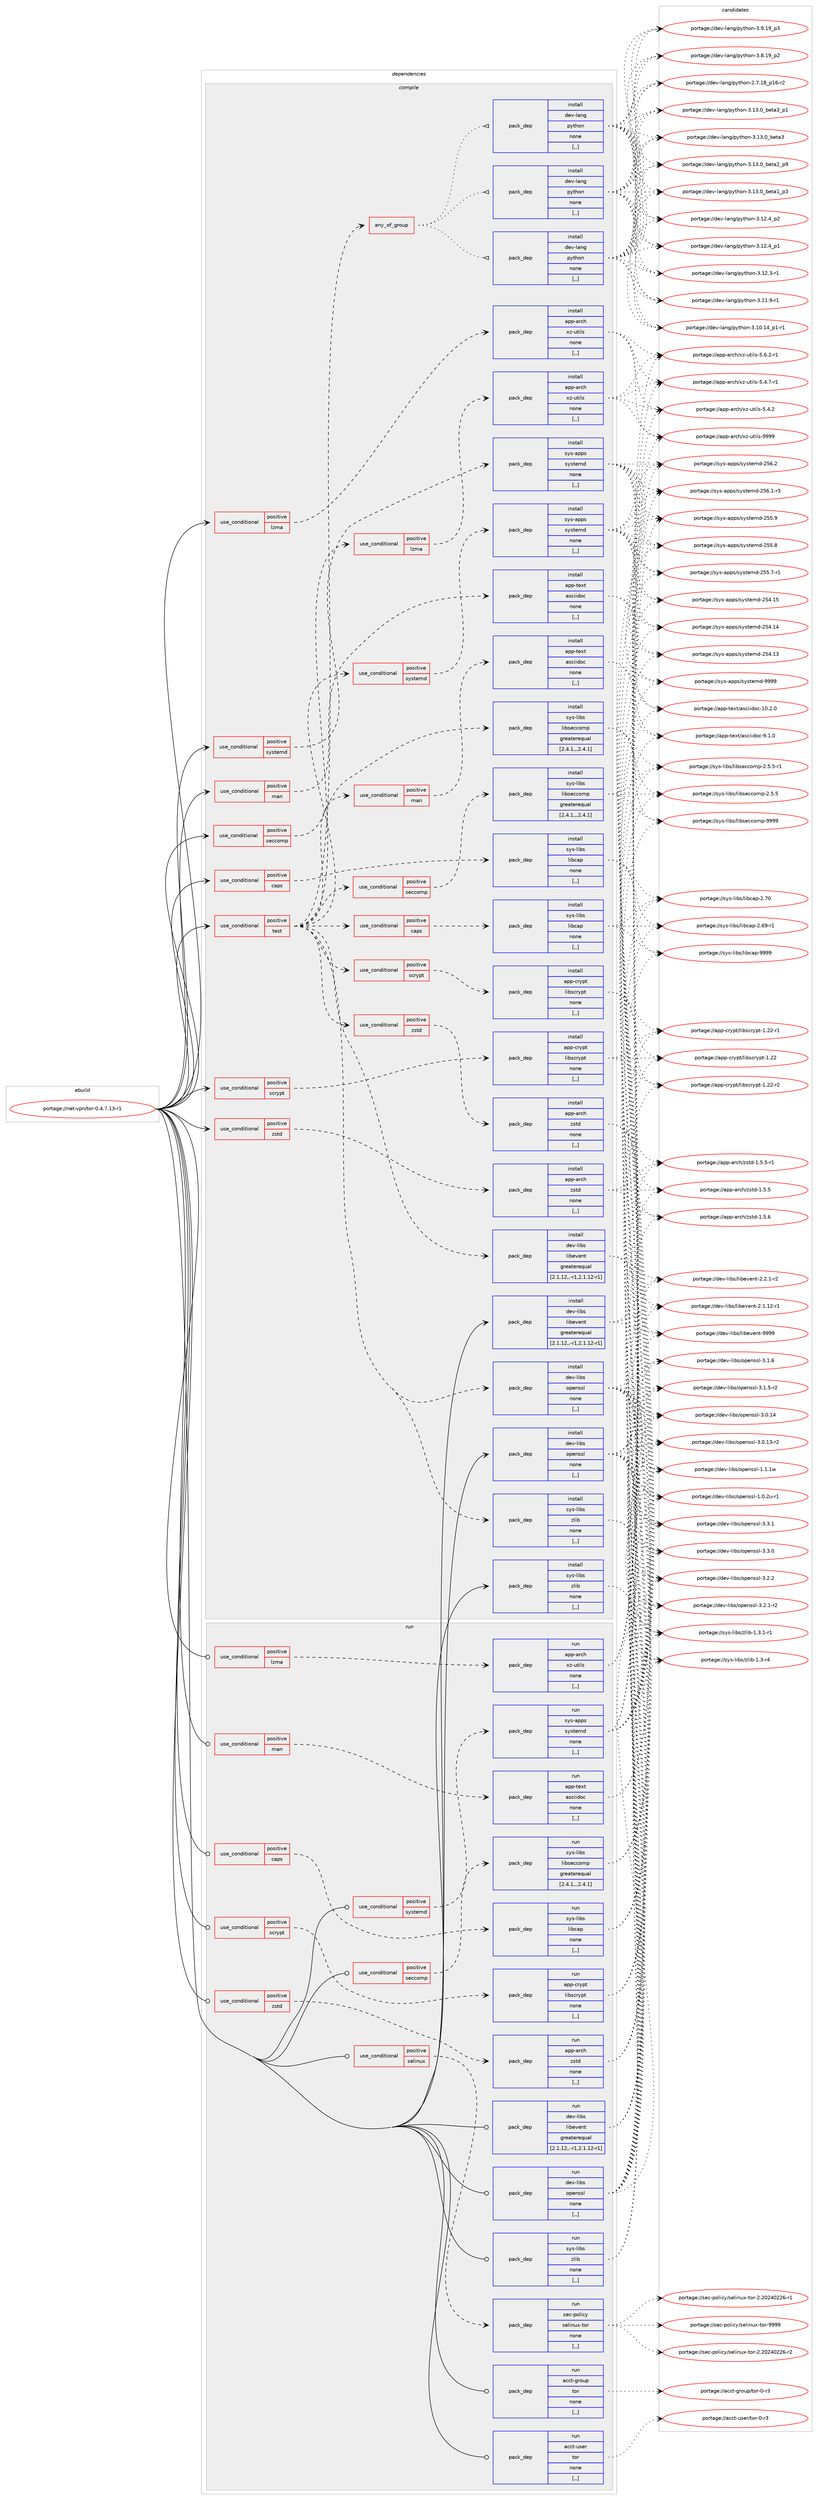 digraph prolog {

# *************
# Graph options
# *************

newrank=true;
concentrate=true;
compound=true;
graph [rankdir=LR,fontname=Helvetica,fontsize=10,ranksep=1.5];#, ranksep=2.5, nodesep=0.2];
edge  [arrowhead=vee];
node  [fontname=Helvetica,fontsize=10];

# **********
# The ebuild
# **********

subgraph cluster_leftcol {
color=gray;
rank=same;
label=<<i>ebuild</i>>;
id [label="portage://net-vpn/tor-0.4.7.13-r1", color=red, width=4, href="../net-vpn/tor-0.4.7.13-r1.svg"];
}

# ****************
# The dependencies
# ****************

subgraph cluster_midcol {
color=gray;
label=<<i>dependencies</i>>;
subgraph cluster_compile {
fillcolor="#eeeeee";
style=filled;
label=<<i>compile</i>>;
subgraph cond101940 {
dependency384837 [label=<<TABLE BORDER="0" CELLBORDER="1" CELLSPACING="0" CELLPADDING="4"><TR><TD ROWSPAN="3" CELLPADDING="10">use_conditional</TD></TR><TR><TD>positive</TD></TR><TR><TD>caps</TD></TR></TABLE>>, shape=none, color=red];
subgraph pack280114 {
dependency384838 [label=<<TABLE BORDER="0" CELLBORDER="1" CELLSPACING="0" CELLPADDING="4" WIDTH="220"><TR><TD ROWSPAN="6" CELLPADDING="30">pack_dep</TD></TR><TR><TD WIDTH="110">install</TD></TR><TR><TD>sys-libs</TD></TR><TR><TD>libcap</TD></TR><TR><TD>none</TD></TR><TR><TD>[,,]</TD></TR></TABLE>>, shape=none, color=blue];
}
dependency384837:e -> dependency384838:w [weight=20,style="dashed",arrowhead="vee"];
}
id:e -> dependency384837:w [weight=20,style="solid",arrowhead="vee"];
subgraph cond101941 {
dependency384839 [label=<<TABLE BORDER="0" CELLBORDER="1" CELLSPACING="0" CELLPADDING="4"><TR><TD ROWSPAN="3" CELLPADDING="10">use_conditional</TD></TR><TR><TD>positive</TD></TR><TR><TD>lzma</TD></TR></TABLE>>, shape=none, color=red];
subgraph pack280115 {
dependency384840 [label=<<TABLE BORDER="0" CELLBORDER="1" CELLSPACING="0" CELLPADDING="4" WIDTH="220"><TR><TD ROWSPAN="6" CELLPADDING="30">pack_dep</TD></TR><TR><TD WIDTH="110">install</TD></TR><TR><TD>app-arch</TD></TR><TR><TD>xz-utils</TD></TR><TR><TD>none</TD></TR><TR><TD>[,,]</TD></TR></TABLE>>, shape=none, color=blue];
}
dependency384839:e -> dependency384840:w [weight=20,style="dashed",arrowhead="vee"];
}
id:e -> dependency384839:w [weight=20,style="solid",arrowhead="vee"];
subgraph cond101942 {
dependency384841 [label=<<TABLE BORDER="0" CELLBORDER="1" CELLSPACING="0" CELLPADDING="4"><TR><TD ROWSPAN="3" CELLPADDING="10">use_conditional</TD></TR><TR><TD>positive</TD></TR><TR><TD>man</TD></TR></TABLE>>, shape=none, color=red];
subgraph pack280116 {
dependency384842 [label=<<TABLE BORDER="0" CELLBORDER="1" CELLSPACING="0" CELLPADDING="4" WIDTH="220"><TR><TD ROWSPAN="6" CELLPADDING="30">pack_dep</TD></TR><TR><TD WIDTH="110">install</TD></TR><TR><TD>app-text</TD></TR><TR><TD>asciidoc</TD></TR><TR><TD>none</TD></TR><TR><TD>[,,]</TD></TR></TABLE>>, shape=none, color=blue];
}
dependency384841:e -> dependency384842:w [weight=20,style="dashed",arrowhead="vee"];
}
id:e -> dependency384841:w [weight=20,style="solid",arrowhead="vee"];
subgraph cond101943 {
dependency384843 [label=<<TABLE BORDER="0" CELLBORDER="1" CELLSPACING="0" CELLPADDING="4"><TR><TD ROWSPAN="3" CELLPADDING="10">use_conditional</TD></TR><TR><TD>positive</TD></TR><TR><TD>scrypt</TD></TR></TABLE>>, shape=none, color=red];
subgraph pack280117 {
dependency384844 [label=<<TABLE BORDER="0" CELLBORDER="1" CELLSPACING="0" CELLPADDING="4" WIDTH="220"><TR><TD ROWSPAN="6" CELLPADDING="30">pack_dep</TD></TR><TR><TD WIDTH="110">install</TD></TR><TR><TD>app-crypt</TD></TR><TR><TD>libscrypt</TD></TR><TR><TD>none</TD></TR><TR><TD>[,,]</TD></TR></TABLE>>, shape=none, color=blue];
}
dependency384843:e -> dependency384844:w [weight=20,style="dashed",arrowhead="vee"];
}
id:e -> dependency384843:w [weight=20,style="solid",arrowhead="vee"];
subgraph cond101944 {
dependency384845 [label=<<TABLE BORDER="0" CELLBORDER="1" CELLSPACING="0" CELLPADDING="4"><TR><TD ROWSPAN="3" CELLPADDING="10">use_conditional</TD></TR><TR><TD>positive</TD></TR><TR><TD>seccomp</TD></TR></TABLE>>, shape=none, color=red];
subgraph pack280118 {
dependency384846 [label=<<TABLE BORDER="0" CELLBORDER="1" CELLSPACING="0" CELLPADDING="4" WIDTH="220"><TR><TD ROWSPAN="6" CELLPADDING="30">pack_dep</TD></TR><TR><TD WIDTH="110">install</TD></TR><TR><TD>sys-libs</TD></TR><TR><TD>libseccomp</TD></TR><TR><TD>greaterequal</TD></TR><TR><TD>[2.4.1,,,2.4.1]</TD></TR></TABLE>>, shape=none, color=blue];
}
dependency384845:e -> dependency384846:w [weight=20,style="dashed",arrowhead="vee"];
}
id:e -> dependency384845:w [weight=20,style="solid",arrowhead="vee"];
subgraph cond101945 {
dependency384847 [label=<<TABLE BORDER="0" CELLBORDER="1" CELLSPACING="0" CELLPADDING="4"><TR><TD ROWSPAN="3" CELLPADDING="10">use_conditional</TD></TR><TR><TD>positive</TD></TR><TR><TD>systemd</TD></TR></TABLE>>, shape=none, color=red];
subgraph pack280119 {
dependency384848 [label=<<TABLE BORDER="0" CELLBORDER="1" CELLSPACING="0" CELLPADDING="4" WIDTH="220"><TR><TD ROWSPAN="6" CELLPADDING="30">pack_dep</TD></TR><TR><TD WIDTH="110">install</TD></TR><TR><TD>sys-apps</TD></TR><TR><TD>systemd</TD></TR><TR><TD>none</TD></TR><TR><TD>[,,]</TD></TR></TABLE>>, shape=none, color=blue];
}
dependency384847:e -> dependency384848:w [weight=20,style="dashed",arrowhead="vee"];
}
id:e -> dependency384847:w [weight=20,style="solid",arrowhead="vee"];
subgraph cond101946 {
dependency384849 [label=<<TABLE BORDER="0" CELLBORDER="1" CELLSPACING="0" CELLPADDING="4"><TR><TD ROWSPAN="3" CELLPADDING="10">use_conditional</TD></TR><TR><TD>positive</TD></TR><TR><TD>test</TD></TR></TABLE>>, shape=none, color=red];
subgraph pack280120 {
dependency384850 [label=<<TABLE BORDER="0" CELLBORDER="1" CELLSPACING="0" CELLPADDING="4" WIDTH="220"><TR><TD ROWSPAN="6" CELLPADDING="30">pack_dep</TD></TR><TR><TD WIDTH="110">install</TD></TR><TR><TD>dev-libs</TD></TR><TR><TD>libevent</TD></TR><TR><TD>greaterequal</TD></TR><TR><TD>[2.1.12,,-r1,2.1.12-r1]</TD></TR></TABLE>>, shape=none, color=blue];
}
dependency384849:e -> dependency384850:w [weight=20,style="dashed",arrowhead="vee"];
subgraph pack280121 {
dependency384851 [label=<<TABLE BORDER="0" CELLBORDER="1" CELLSPACING="0" CELLPADDING="4" WIDTH="220"><TR><TD ROWSPAN="6" CELLPADDING="30">pack_dep</TD></TR><TR><TD WIDTH="110">install</TD></TR><TR><TD>sys-libs</TD></TR><TR><TD>zlib</TD></TR><TR><TD>none</TD></TR><TR><TD>[,,]</TD></TR></TABLE>>, shape=none, color=blue];
}
dependency384849:e -> dependency384851:w [weight=20,style="dashed",arrowhead="vee"];
subgraph cond101947 {
dependency384852 [label=<<TABLE BORDER="0" CELLBORDER="1" CELLSPACING="0" CELLPADDING="4"><TR><TD ROWSPAN="3" CELLPADDING="10">use_conditional</TD></TR><TR><TD>positive</TD></TR><TR><TD>caps</TD></TR></TABLE>>, shape=none, color=red];
subgraph pack280122 {
dependency384853 [label=<<TABLE BORDER="0" CELLBORDER="1" CELLSPACING="0" CELLPADDING="4" WIDTH="220"><TR><TD ROWSPAN="6" CELLPADDING="30">pack_dep</TD></TR><TR><TD WIDTH="110">install</TD></TR><TR><TD>sys-libs</TD></TR><TR><TD>libcap</TD></TR><TR><TD>none</TD></TR><TR><TD>[,,]</TD></TR></TABLE>>, shape=none, color=blue];
}
dependency384852:e -> dependency384853:w [weight=20,style="dashed",arrowhead="vee"];
}
dependency384849:e -> dependency384852:w [weight=20,style="dashed",arrowhead="vee"];
subgraph cond101948 {
dependency384854 [label=<<TABLE BORDER="0" CELLBORDER="1" CELLSPACING="0" CELLPADDING="4"><TR><TD ROWSPAN="3" CELLPADDING="10">use_conditional</TD></TR><TR><TD>positive</TD></TR><TR><TD>man</TD></TR></TABLE>>, shape=none, color=red];
subgraph pack280123 {
dependency384855 [label=<<TABLE BORDER="0" CELLBORDER="1" CELLSPACING="0" CELLPADDING="4" WIDTH="220"><TR><TD ROWSPAN="6" CELLPADDING="30">pack_dep</TD></TR><TR><TD WIDTH="110">install</TD></TR><TR><TD>app-text</TD></TR><TR><TD>asciidoc</TD></TR><TR><TD>none</TD></TR><TR><TD>[,,]</TD></TR></TABLE>>, shape=none, color=blue];
}
dependency384854:e -> dependency384855:w [weight=20,style="dashed",arrowhead="vee"];
}
dependency384849:e -> dependency384854:w [weight=20,style="dashed",arrowhead="vee"];
subgraph pack280124 {
dependency384856 [label=<<TABLE BORDER="0" CELLBORDER="1" CELLSPACING="0" CELLPADDING="4" WIDTH="220"><TR><TD ROWSPAN="6" CELLPADDING="30">pack_dep</TD></TR><TR><TD WIDTH="110">install</TD></TR><TR><TD>dev-libs</TD></TR><TR><TD>openssl</TD></TR><TR><TD>none</TD></TR><TR><TD>[,,]</TD></TR></TABLE>>, shape=none, color=blue];
}
dependency384849:e -> dependency384856:w [weight=20,style="dashed",arrowhead="vee"];
subgraph cond101949 {
dependency384857 [label=<<TABLE BORDER="0" CELLBORDER="1" CELLSPACING="0" CELLPADDING="4"><TR><TD ROWSPAN="3" CELLPADDING="10">use_conditional</TD></TR><TR><TD>positive</TD></TR><TR><TD>lzma</TD></TR></TABLE>>, shape=none, color=red];
subgraph pack280125 {
dependency384858 [label=<<TABLE BORDER="0" CELLBORDER="1" CELLSPACING="0" CELLPADDING="4" WIDTH="220"><TR><TD ROWSPAN="6" CELLPADDING="30">pack_dep</TD></TR><TR><TD WIDTH="110">install</TD></TR><TR><TD>app-arch</TD></TR><TR><TD>xz-utils</TD></TR><TR><TD>none</TD></TR><TR><TD>[,,]</TD></TR></TABLE>>, shape=none, color=blue];
}
dependency384857:e -> dependency384858:w [weight=20,style="dashed",arrowhead="vee"];
}
dependency384849:e -> dependency384857:w [weight=20,style="dashed",arrowhead="vee"];
subgraph cond101950 {
dependency384859 [label=<<TABLE BORDER="0" CELLBORDER="1" CELLSPACING="0" CELLPADDING="4"><TR><TD ROWSPAN="3" CELLPADDING="10">use_conditional</TD></TR><TR><TD>positive</TD></TR><TR><TD>scrypt</TD></TR></TABLE>>, shape=none, color=red];
subgraph pack280126 {
dependency384860 [label=<<TABLE BORDER="0" CELLBORDER="1" CELLSPACING="0" CELLPADDING="4" WIDTH="220"><TR><TD ROWSPAN="6" CELLPADDING="30">pack_dep</TD></TR><TR><TD WIDTH="110">install</TD></TR><TR><TD>app-crypt</TD></TR><TR><TD>libscrypt</TD></TR><TR><TD>none</TD></TR><TR><TD>[,,]</TD></TR></TABLE>>, shape=none, color=blue];
}
dependency384859:e -> dependency384860:w [weight=20,style="dashed",arrowhead="vee"];
}
dependency384849:e -> dependency384859:w [weight=20,style="dashed",arrowhead="vee"];
subgraph cond101951 {
dependency384861 [label=<<TABLE BORDER="0" CELLBORDER="1" CELLSPACING="0" CELLPADDING="4"><TR><TD ROWSPAN="3" CELLPADDING="10">use_conditional</TD></TR><TR><TD>positive</TD></TR><TR><TD>seccomp</TD></TR></TABLE>>, shape=none, color=red];
subgraph pack280127 {
dependency384862 [label=<<TABLE BORDER="0" CELLBORDER="1" CELLSPACING="0" CELLPADDING="4" WIDTH="220"><TR><TD ROWSPAN="6" CELLPADDING="30">pack_dep</TD></TR><TR><TD WIDTH="110">install</TD></TR><TR><TD>sys-libs</TD></TR><TR><TD>libseccomp</TD></TR><TR><TD>greaterequal</TD></TR><TR><TD>[2.4.1,,,2.4.1]</TD></TR></TABLE>>, shape=none, color=blue];
}
dependency384861:e -> dependency384862:w [weight=20,style="dashed",arrowhead="vee"];
}
dependency384849:e -> dependency384861:w [weight=20,style="dashed",arrowhead="vee"];
subgraph cond101952 {
dependency384863 [label=<<TABLE BORDER="0" CELLBORDER="1" CELLSPACING="0" CELLPADDING="4"><TR><TD ROWSPAN="3" CELLPADDING="10">use_conditional</TD></TR><TR><TD>positive</TD></TR><TR><TD>systemd</TD></TR></TABLE>>, shape=none, color=red];
subgraph pack280128 {
dependency384864 [label=<<TABLE BORDER="0" CELLBORDER="1" CELLSPACING="0" CELLPADDING="4" WIDTH="220"><TR><TD ROWSPAN="6" CELLPADDING="30">pack_dep</TD></TR><TR><TD WIDTH="110">install</TD></TR><TR><TD>sys-apps</TD></TR><TR><TD>systemd</TD></TR><TR><TD>none</TD></TR><TR><TD>[,,]</TD></TR></TABLE>>, shape=none, color=blue];
}
dependency384863:e -> dependency384864:w [weight=20,style="dashed",arrowhead="vee"];
}
dependency384849:e -> dependency384863:w [weight=20,style="dashed",arrowhead="vee"];
subgraph cond101953 {
dependency384865 [label=<<TABLE BORDER="0" CELLBORDER="1" CELLSPACING="0" CELLPADDING="4"><TR><TD ROWSPAN="3" CELLPADDING="10">use_conditional</TD></TR><TR><TD>positive</TD></TR><TR><TD>zstd</TD></TR></TABLE>>, shape=none, color=red];
subgraph pack280129 {
dependency384866 [label=<<TABLE BORDER="0" CELLBORDER="1" CELLSPACING="0" CELLPADDING="4" WIDTH="220"><TR><TD ROWSPAN="6" CELLPADDING="30">pack_dep</TD></TR><TR><TD WIDTH="110">install</TD></TR><TR><TD>app-arch</TD></TR><TR><TD>zstd</TD></TR><TR><TD>none</TD></TR><TR><TD>[,,]</TD></TR></TABLE>>, shape=none, color=blue];
}
dependency384865:e -> dependency384866:w [weight=20,style="dashed",arrowhead="vee"];
}
dependency384849:e -> dependency384865:w [weight=20,style="dashed",arrowhead="vee"];
subgraph any2592 {
dependency384867 [label=<<TABLE BORDER="0" CELLBORDER="1" CELLSPACING="0" CELLPADDING="4"><TR><TD CELLPADDING="10">any_of_group</TD></TR></TABLE>>, shape=none, color=red];subgraph pack280130 {
dependency384868 [label=<<TABLE BORDER="0" CELLBORDER="1" CELLSPACING="0" CELLPADDING="4" WIDTH="220"><TR><TD ROWSPAN="6" CELLPADDING="30">pack_dep</TD></TR><TR><TD WIDTH="110">install</TD></TR><TR><TD>dev-lang</TD></TR><TR><TD>python</TD></TR><TR><TD>none</TD></TR><TR><TD>[,,]</TD></TR></TABLE>>, shape=none, color=blue];
}
dependency384867:e -> dependency384868:w [weight=20,style="dotted",arrowhead="oinv"];
subgraph pack280131 {
dependency384869 [label=<<TABLE BORDER="0" CELLBORDER="1" CELLSPACING="0" CELLPADDING="4" WIDTH="220"><TR><TD ROWSPAN="6" CELLPADDING="30">pack_dep</TD></TR><TR><TD WIDTH="110">install</TD></TR><TR><TD>dev-lang</TD></TR><TR><TD>python</TD></TR><TR><TD>none</TD></TR><TR><TD>[,,]</TD></TR></TABLE>>, shape=none, color=blue];
}
dependency384867:e -> dependency384869:w [weight=20,style="dotted",arrowhead="oinv"];
subgraph pack280132 {
dependency384870 [label=<<TABLE BORDER="0" CELLBORDER="1" CELLSPACING="0" CELLPADDING="4" WIDTH="220"><TR><TD ROWSPAN="6" CELLPADDING="30">pack_dep</TD></TR><TR><TD WIDTH="110">install</TD></TR><TR><TD>dev-lang</TD></TR><TR><TD>python</TD></TR><TR><TD>none</TD></TR><TR><TD>[,,]</TD></TR></TABLE>>, shape=none, color=blue];
}
dependency384867:e -> dependency384870:w [weight=20,style="dotted",arrowhead="oinv"];
}
dependency384849:e -> dependency384867:w [weight=20,style="dashed",arrowhead="vee"];
}
id:e -> dependency384849:w [weight=20,style="solid",arrowhead="vee"];
subgraph cond101954 {
dependency384871 [label=<<TABLE BORDER="0" CELLBORDER="1" CELLSPACING="0" CELLPADDING="4"><TR><TD ROWSPAN="3" CELLPADDING="10">use_conditional</TD></TR><TR><TD>positive</TD></TR><TR><TD>zstd</TD></TR></TABLE>>, shape=none, color=red];
subgraph pack280133 {
dependency384872 [label=<<TABLE BORDER="0" CELLBORDER="1" CELLSPACING="0" CELLPADDING="4" WIDTH="220"><TR><TD ROWSPAN="6" CELLPADDING="30">pack_dep</TD></TR><TR><TD WIDTH="110">install</TD></TR><TR><TD>app-arch</TD></TR><TR><TD>zstd</TD></TR><TR><TD>none</TD></TR><TR><TD>[,,]</TD></TR></TABLE>>, shape=none, color=blue];
}
dependency384871:e -> dependency384872:w [weight=20,style="dashed",arrowhead="vee"];
}
id:e -> dependency384871:w [weight=20,style="solid",arrowhead="vee"];
subgraph pack280134 {
dependency384873 [label=<<TABLE BORDER="0" CELLBORDER="1" CELLSPACING="0" CELLPADDING="4" WIDTH="220"><TR><TD ROWSPAN="6" CELLPADDING="30">pack_dep</TD></TR><TR><TD WIDTH="110">install</TD></TR><TR><TD>dev-libs</TD></TR><TR><TD>libevent</TD></TR><TR><TD>greaterequal</TD></TR><TR><TD>[2.1.12,,-r1,2.1.12-r1]</TD></TR></TABLE>>, shape=none, color=blue];
}
id:e -> dependency384873:w [weight=20,style="solid",arrowhead="vee"];
subgraph pack280135 {
dependency384874 [label=<<TABLE BORDER="0" CELLBORDER="1" CELLSPACING="0" CELLPADDING="4" WIDTH="220"><TR><TD ROWSPAN="6" CELLPADDING="30">pack_dep</TD></TR><TR><TD WIDTH="110">install</TD></TR><TR><TD>dev-libs</TD></TR><TR><TD>openssl</TD></TR><TR><TD>none</TD></TR><TR><TD>[,,]</TD></TR></TABLE>>, shape=none, color=blue];
}
id:e -> dependency384874:w [weight=20,style="solid",arrowhead="vee"];
subgraph pack280136 {
dependency384875 [label=<<TABLE BORDER="0" CELLBORDER="1" CELLSPACING="0" CELLPADDING="4" WIDTH="220"><TR><TD ROWSPAN="6" CELLPADDING="30">pack_dep</TD></TR><TR><TD WIDTH="110">install</TD></TR><TR><TD>sys-libs</TD></TR><TR><TD>zlib</TD></TR><TR><TD>none</TD></TR><TR><TD>[,,]</TD></TR></TABLE>>, shape=none, color=blue];
}
id:e -> dependency384875:w [weight=20,style="solid",arrowhead="vee"];
}
subgraph cluster_compileandrun {
fillcolor="#eeeeee";
style=filled;
label=<<i>compile and run</i>>;
}
subgraph cluster_run {
fillcolor="#eeeeee";
style=filled;
label=<<i>run</i>>;
subgraph cond101955 {
dependency384876 [label=<<TABLE BORDER="0" CELLBORDER="1" CELLSPACING="0" CELLPADDING="4"><TR><TD ROWSPAN="3" CELLPADDING="10">use_conditional</TD></TR><TR><TD>positive</TD></TR><TR><TD>caps</TD></TR></TABLE>>, shape=none, color=red];
subgraph pack280137 {
dependency384877 [label=<<TABLE BORDER="0" CELLBORDER="1" CELLSPACING="0" CELLPADDING="4" WIDTH="220"><TR><TD ROWSPAN="6" CELLPADDING="30">pack_dep</TD></TR><TR><TD WIDTH="110">run</TD></TR><TR><TD>sys-libs</TD></TR><TR><TD>libcap</TD></TR><TR><TD>none</TD></TR><TR><TD>[,,]</TD></TR></TABLE>>, shape=none, color=blue];
}
dependency384876:e -> dependency384877:w [weight=20,style="dashed",arrowhead="vee"];
}
id:e -> dependency384876:w [weight=20,style="solid",arrowhead="odot"];
subgraph cond101956 {
dependency384878 [label=<<TABLE BORDER="0" CELLBORDER="1" CELLSPACING="0" CELLPADDING="4"><TR><TD ROWSPAN="3" CELLPADDING="10">use_conditional</TD></TR><TR><TD>positive</TD></TR><TR><TD>lzma</TD></TR></TABLE>>, shape=none, color=red];
subgraph pack280138 {
dependency384879 [label=<<TABLE BORDER="0" CELLBORDER="1" CELLSPACING="0" CELLPADDING="4" WIDTH="220"><TR><TD ROWSPAN="6" CELLPADDING="30">pack_dep</TD></TR><TR><TD WIDTH="110">run</TD></TR><TR><TD>app-arch</TD></TR><TR><TD>xz-utils</TD></TR><TR><TD>none</TD></TR><TR><TD>[,,]</TD></TR></TABLE>>, shape=none, color=blue];
}
dependency384878:e -> dependency384879:w [weight=20,style="dashed",arrowhead="vee"];
}
id:e -> dependency384878:w [weight=20,style="solid",arrowhead="odot"];
subgraph cond101957 {
dependency384880 [label=<<TABLE BORDER="0" CELLBORDER="1" CELLSPACING="0" CELLPADDING="4"><TR><TD ROWSPAN="3" CELLPADDING="10">use_conditional</TD></TR><TR><TD>positive</TD></TR><TR><TD>man</TD></TR></TABLE>>, shape=none, color=red];
subgraph pack280139 {
dependency384881 [label=<<TABLE BORDER="0" CELLBORDER="1" CELLSPACING="0" CELLPADDING="4" WIDTH="220"><TR><TD ROWSPAN="6" CELLPADDING="30">pack_dep</TD></TR><TR><TD WIDTH="110">run</TD></TR><TR><TD>app-text</TD></TR><TR><TD>asciidoc</TD></TR><TR><TD>none</TD></TR><TR><TD>[,,]</TD></TR></TABLE>>, shape=none, color=blue];
}
dependency384880:e -> dependency384881:w [weight=20,style="dashed",arrowhead="vee"];
}
id:e -> dependency384880:w [weight=20,style="solid",arrowhead="odot"];
subgraph cond101958 {
dependency384882 [label=<<TABLE BORDER="0" CELLBORDER="1" CELLSPACING="0" CELLPADDING="4"><TR><TD ROWSPAN="3" CELLPADDING="10">use_conditional</TD></TR><TR><TD>positive</TD></TR><TR><TD>scrypt</TD></TR></TABLE>>, shape=none, color=red];
subgraph pack280140 {
dependency384883 [label=<<TABLE BORDER="0" CELLBORDER="1" CELLSPACING="0" CELLPADDING="4" WIDTH="220"><TR><TD ROWSPAN="6" CELLPADDING="30">pack_dep</TD></TR><TR><TD WIDTH="110">run</TD></TR><TR><TD>app-crypt</TD></TR><TR><TD>libscrypt</TD></TR><TR><TD>none</TD></TR><TR><TD>[,,]</TD></TR></TABLE>>, shape=none, color=blue];
}
dependency384882:e -> dependency384883:w [weight=20,style="dashed",arrowhead="vee"];
}
id:e -> dependency384882:w [weight=20,style="solid",arrowhead="odot"];
subgraph cond101959 {
dependency384884 [label=<<TABLE BORDER="0" CELLBORDER="1" CELLSPACING="0" CELLPADDING="4"><TR><TD ROWSPAN="3" CELLPADDING="10">use_conditional</TD></TR><TR><TD>positive</TD></TR><TR><TD>seccomp</TD></TR></TABLE>>, shape=none, color=red];
subgraph pack280141 {
dependency384885 [label=<<TABLE BORDER="0" CELLBORDER="1" CELLSPACING="0" CELLPADDING="4" WIDTH="220"><TR><TD ROWSPAN="6" CELLPADDING="30">pack_dep</TD></TR><TR><TD WIDTH="110">run</TD></TR><TR><TD>sys-libs</TD></TR><TR><TD>libseccomp</TD></TR><TR><TD>greaterequal</TD></TR><TR><TD>[2.4.1,,,2.4.1]</TD></TR></TABLE>>, shape=none, color=blue];
}
dependency384884:e -> dependency384885:w [weight=20,style="dashed",arrowhead="vee"];
}
id:e -> dependency384884:w [weight=20,style="solid",arrowhead="odot"];
subgraph cond101960 {
dependency384886 [label=<<TABLE BORDER="0" CELLBORDER="1" CELLSPACING="0" CELLPADDING="4"><TR><TD ROWSPAN="3" CELLPADDING="10">use_conditional</TD></TR><TR><TD>positive</TD></TR><TR><TD>selinux</TD></TR></TABLE>>, shape=none, color=red];
subgraph pack280142 {
dependency384887 [label=<<TABLE BORDER="0" CELLBORDER="1" CELLSPACING="0" CELLPADDING="4" WIDTH="220"><TR><TD ROWSPAN="6" CELLPADDING="30">pack_dep</TD></TR><TR><TD WIDTH="110">run</TD></TR><TR><TD>sec-policy</TD></TR><TR><TD>selinux-tor</TD></TR><TR><TD>none</TD></TR><TR><TD>[,,]</TD></TR></TABLE>>, shape=none, color=blue];
}
dependency384886:e -> dependency384887:w [weight=20,style="dashed",arrowhead="vee"];
}
id:e -> dependency384886:w [weight=20,style="solid",arrowhead="odot"];
subgraph cond101961 {
dependency384888 [label=<<TABLE BORDER="0" CELLBORDER="1" CELLSPACING="0" CELLPADDING="4"><TR><TD ROWSPAN="3" CELLPADDING="10">use_conditional</TD></TR><TR><TD>positive</TD></TR><TR><TD>systemd</TD></TR></TABLE>>, shape=none, color=red];
subgraph pack280143 {
dependency384889 [label=<<TABLE BORDER="0" CELLBORDER="1" CELLSPACING="0" CELLPADDING="4" WIDTH="220"><TR><TD ROWSPAN="6" CELLPADDING="30">pack_dep</TD></TR><TR><TD WIDTH="110">run</TD></TR><TR><TD>sys-apps</TD></TR><TR><TD>systemd</TD></TR><TR><TD>none</TD></TR><TR><TD>[,,]</TD></TR></TABLE>>, shape=none, color=blue];
}
dependency384888:e -> dependency384889:w [weight=20,style="dashed",arrowhead="vee"];
}
id:e -> dependency384888:w [weight=20,style="solid",arrowhead="odot"];
subgraph cond101962 {
dependency384890 [label=<<TABLE BORDER="0" CELLBORDER="1" CELLSPACING="0" CELLPADDING="4"><TR><TD ROWSPAN="3" CELLPADDING="10">use_conditional</TD></TR><TR><TD>positive</TD></TR><TR><TD>zstd</TD></TR></TABLE>>, shape=none, color=red];
subgraph pack280144 {
dependency384891 [label=<<TABLE BORDER="0" CELLBORDER="1" CELLSPACING="0" CELLPADDING="4" WIDTH="220"><TR><TD ROWSPAN="6" CELLPADDING="30">pack_dep</TD></TR><TR><TD WIDTH="110">run</TD></TR><TR><TD>app-arch</TD></TR><TR><TD>zstd</TD></TR><TR><TD>none</TD></TR><TR><TD>[,,]</TD></TR></TABLE>>, shape=none, color=blue];
}
dependency384890:e -> dependency384891:w [weight=20,style="dashed",arrowhead="vee"];
}
id:e -> dependency384890:w [weight=20,style="solid",arrowhead="odot"];
subgraph pack280145 {
dependency384892 [label=<<TABLE BORDER="0" CELLBORDER="1" CELLSPACING="0" CELLPADDING="4" WIDTH="220"><TR><TD ROWSPAN="6" CELLPADDING="30">pack_dep</TD></TR><TR><TD WIDTH="110">run</TD></TR><TR><TD>acct-group</TD></TR><TR><TD>tor</TD></TR><TR><TD>none</TD></TR><TR><TD>[,,]</TD></TR></TABLE>>, shape=none, color=blue];
}
id:e -> dependency384892:w [weight=20,style="solid",arrowhead="odot"];
subgraph pack280146 {
dependency384893 [label=<<TABLE BORDER="0" CELLBORDER="1" CELLSPACING="0" CELLPADDING="4" WIDTH="220"><TR><TD ROWSPAN="6" CELLPADDING="30">pack_dep</TD></TR><TR><TD WIDTH="110">run</TD></TR><TR><TD>acct-user</TD></TR><TR><TD>tor</TD></TR><TR><TD>none</TD></TR><TR><TD>[,,]</TD></TR></TABLE>>, shape=none, color=blue];
}
id:e -> dependency384893:w [weight=20,style="solid",arrowhead="odot"];
subgraph pack280147 {
dependency384894 [label=<<TABLE BORDER="0" CELLBORDER="1" CELLSPACING="0" CELLPADDING="4" WIDTH="220"><TR><TD ROWSPAN="6" CELLPADDING="30">pack_dep</TD></TR><TR><TD WIDTH="110">run</TD></TR><TR><TD>dev-libs</TD></TR><TR><TD>libevent</TD></TR><TR><TD>greaterequal</TD></TR><TR><TD>[2.1.12,,-r1,2.1.12-r1]</TD></TR></TABLE>>, shape=none, color=blue];
}
id:e -> dependency384894:w [weight=20,style="solid",arrowhead="odot"];
subgraph pack280148 {
dependency384895 [label=<<TABLE BORDER="0" CELLBORDER="1" CELLSPACING="0" CELLPADDING="4" WIDTH="220"><TR><TD ROWSPAN="6" CELLPADDING="30">pack_dep</TD></TR><TR><TD WIDTH="110">run</TD></TR><TR><TD>dev-libs</TD></TR><TR><TD>openssl</TD></TR><TR><TD>none</TD></TR><TR><TD>[,,]</TD></TR></TABLE>>, shape=none, color=blue];
}
id:e -> dependency384895:w [weight=20,style="solid",arrowhead="odot"];
subgraph pack280149 {
dependency384896 [label=<<TABLE BORDER="0" CELLBORDER="1" CELLSPACING="0" CELLPADDING="4" WIDTH="220"><TR><TD ROWSPAN="6" CELLPADDING="30">pack_dep</TD></TR><TR><TD WIDTH="110">run</TD></TR><TR><TD>sys-libs</TD></TR><TR><TD>zlib</TD></TR><TR><TD>none</TD></TR><TR><TD>[,,]</TD></TR></TABLE>>, shape=none, color=blue];
}
id:e -> dependency384896:w [weight=20,style="solid",arrowhead="odot"];
}
}

# **************
# The candidates
# **************

subgraph cluster_choices {
rank=same;
color=gray;
label=<<i>candidates</i>>;

subgraph choice280114 {
color=black;
nodesep=1;
choice1151211154510810598115471081059899971124557575757 [label="portage://sys-libs/libcap-9999", color=red, width=4,href="../sys-libs/libcap-9999.svg"];
choice1151211154510810598115471081059899971124550465548 [label="portage://sys-libs/libcap-2.70", color=red, width=4,href="../sys-libs/libcap-2.70.svg"];
choice11512111545108105981154710810598999711245504654574511449 [label="portage://sys-libs/libcap-2.69-r1", color=red, width=4,href="../sys-libs/libcap-2.69-r1.svg"];
dependency384838:e -> choice1151211154510810598115471081059899971124557575757:w [style=dotted,weight="100"];
dependency384838:e -> choice1151211154510810598115471081059899971124550465548:w [style=dotted,weight="100"];
dependency384838:e -> choice11512111545108105981154710810598999711245504654574511449:w [style=dotted,weight="100"];
}
subgraph choice280115 {
color=black;
nodesep=1;
choice9711211245971149910447120122451171161051081154557575757 [label="portage://app-arch/xz-utils-9999", color=red, width=4,href="../app-arch/xz-utils-9999.svg"];
choice9711211245971149910447120122451171161051081154553465446504511449 [label="portage://app-arch/xz-utils-5.6.2-r1", color=red, width=4,href="../app-arch/xz-utils-5.6.2-r1.svg"];
choice9711211245971149910447120122451171161051081154553465246554511449 [label="portage://app-arch/xz-utils-5.4.7-r1", color=red, width=4,href="../app-arch/xz-utils-5.4.7-r1.svg"];
choice971121124597114991044712012245117116105108115455346524650 [label="portage://app-arch/xz-utils-5.4.2", color=red, width=4,href="../app-arch/xz-utils-5.4.2.svg"];
dependency384840:e -> choice9711211245971149910447120122451171161051081154557575757:w [style=dotted,weight="100"];
dependency384840:e -> choice9711211245971149910447120122451171161051081154553465446504511449:w [style=dotted,weight="100"];
dependency384840:e -> choice9711211245971149910447120122451171161051081154553465246554511449:w [style=dotted,weight="100"];
dependency384840:e -> choice971121124597114991044712012245117116105108115455346524650:w [style=dotted,weight="100"];
}
subgraph choice280116 {
color=black;
nodesep=1;
choice97112112451161011201164797115991051051001119945494846504648 [label="portage://app-text/asciidoc-10.2.0", color=red, width=4,href="../app-text/asciidoc-10.2.0.svg"];
choice971121124511610112011647971159910510510011199455746494648 [label="portage://app-text/asciidoc-9.1.0", color=red, width=4,href="../app-text/asciidoc-9.1.0.svg"];
dependency384842:e -> choice97112112451161011201164797115991051051001119945494846504648:w [style=dotted,weight="100"];
dependency384842:e -> choice971121124511610112011647971159910510510011199455746494648:w [style=dotted,weight="100"];
}
subgraph choice280117 {
color=black;
nodesep=1;
choice97112112459911412111211647108105981159911412111211645494650504511450 [label="portage://app-crypt/libscrypt-1.22-r2", color=red, width=4,href="../app-crypt/libscrypt-1.22-r2.svg"];
choice97112112459911412111211647108105981159911412111211645494650504511449 [label="portage://app-crypt/libscrypt-1.22-r1", color=red, width=4,href="../app-crypt/libscrypt-1.22-r1.svg"];
choice9711211245991141211121164710810598115991141211121164549465050 [label="portage://app-crypt/libscrypt-1.22", color=red, width=4,href="../app-crypt/libscrypt-1.22.svg"];
dependency384844:e -> choice97112112459911412111211647108105981159911412111211645494650504511450:w [style=dotted,weight="100"];
dependency384844:e -> choice97112112459911412111211647108105981159911412111211645494650504511449:w [style=dotted,weight="100"];
dependency384844:e -> choice9711211245991141211121164710810598115991141211121164549465050:w [style=dotted,weight="100"];
}
subgraph choice280118 {
color=black;
nodesep=1;
choice1151211154510810598115471081059811510199991111091124557575757 [label="portage://sys-libs/libseccomp-9999", color=red, width=4,href="../sys-libs/libseccomp-9999.svg"];
choice1151211154510810598115471081059811510199991111091124550465346534511449 [label="portage://sys-libs/libseccomp-2.5.5-r1", color=red, width=4,href="../sys-libs/libseccomp-2.5.5-r1.svg"];
choice115121115451081059811547108105981151019999111109112455046534653 [label="portage://sys-libs/libseccomp-2.5.5", color=red, width=4,href="../sys-libs/libseccomp-2.5.5.svg"];
dependency384846:e -> choice1151211154510810598115471081059811510199991111091124557575757:w [style=dotted,weight="100"];
dependency384846:e -> choice1151211154510810598115471081059811510199991111091124550465346534511449:w [style=dotted,weight="100"];
dependency384846:e -> choice115121115451081059811547108105981151019999111109112455046534653:w [style=dotted,weight="100"];
}
subgraph choice280119 {
color=black;
nodesep=1;
choice1151211154597112112115471151211151161011091004557575757 [label="portage://sys-apps/systemd-9999", color=red, width=4,href="../sys-apps/systemd-9999.svg"];
choice115121115459711211211547115121115116101109100455053544650 [label="portage://sys-apps/systemd-256.2", color=red, width=4,href="../sys-apps/systemd-256.2.svg"];
choice1151211154597112112115471151211151161011091004550535446494511451 [label="portage://sys-apps/systemd-256.1-r3", color=red, width=4,href="../sys-apps/systemd-256.1-r3.svg"];
choice115121115459711211211547115121115116101109100455053534657 [label="portage://sys-apps/systemd-255.9", color=red, width=4,href="../sys-apps/systemd-255.9.svg"];
choice115121115459711211211547115121115116101109100455053534656 [label="portage://sys-apps/systemd-255.8", color=red, width=4,href="../sys-apps/systemd-255.8.svg"];
choice1151211154597112112115471151211151161011091004550535346554511449 [label="portage://sys-apps/systemd-255.7-r1", color=red, width=4,href="../sys-apps/systemd-255.7-r1.svg"];
choice11512111545971121121154711512111511610110910045505352464953 [label="portage://sys-apps/systemd-254.15", color=red, width=4,href="../sys-apps/systemd-254.15.svg"];
choice11512111545971121121154711512111511610110910045505352464952 [label="portage://sys-apps/systemd-254.14", color=red, width=4,href="../sys-apps/systemd-254.14.svg"];
choice11512111545971121121154711512111511610110910045505352464951 [label="portage://sys-apps/systemd-254.13", color=red, width=4,href="../sys-apps/systemd-254.13.svg"];
dependency384848:e -> choice1151211154597112112115471151211151161011091004557575757:w [style=dotted,weight="100"];
dependency384848:e -> choice115121115459711211211547115121115116101109100455053544650:w [style=dotted,weight="100"];
dependency384848:e -> choice1151211154597112112115471151211151161011091004550535446494511451:w [style=dotted,weight="100"];
dependency384848:e -> choice115121115459711211211547115121115116101109100455053534657:w [style=dotted,weight="100"];
dependency384848:e -> choice115121115459711211211547115121115116101109100455053534656:w [style=dotted,weight="100"];
dependency384848:e -> choice1151211154597112112115471151211151161011091004550535346554511449:w [style=dotted,weight="100"];
dependency384848:e -> choice11512111545971121121154711512111511610110910045505352464953:w [style=dotted,weight="100"];
dependency384848:e -> choice11512111545971121121154711512111511610110910045505352464952:w [style=dotted,weight="100"];
dependency384848:e -> choice11512111545971121121154711512111511610110910045505352464951:w [style=dotted,weight="100"];
}
subgraph choice280120 {
color=black;
nodesep=1;
choice100101118451081059811547108105981011181011101164557575757 [label="portage://dev-libs/libevent-9999", color=red, width=4,href="../dev-libs/libevent-9999.svg"];
choice100101118451081059811547108105981011181011101164550465046494511450 [label="portage://dev-libs/libevent-2.2.1-r2", color=red, width=4,href="../dev-libs/libevent-2.2.1-r2.svg"];
choice10010111845108105981154710810598101118101110116455046494649504511449 [label="portage://dev-libs/libevent-2.1.12-r1", color=red, width=4,href="../dev-libs/libevent-2.1.12-r1.svg"];
dependency384850:e -> choice100101118451081059811547108105981011181011101164557575757:w [style=dotted,weight="100"];
dependency384850:e -> choice100101118451081059811547108105981011181011101164550465046494511450:w [style=dotted,weight="100"];
dependency384850:e -> choice10010111845108105981154710810598101118101110116455046494649504511449:w [style=dotted,weight="100"];
}
subgraph choice280121 {
color=black;
nodesep=1;
choice115121115451081059811547122108105984549465146494511449 [label="portage://sys-libs/zlib-1.3.1-r1", color=red, width=4,href="../sys-libs/zlib-1.3.1-r1.svg"];
choice11512111545108105981154712210810598454946514511452 [label="portage://sys-libs/zlib-1.3-r4", color=red, width=4,href="../sys-libs/zlib-1.3-r4.svg"];
dependency384851:e -> choice115121115451081059811547122108105984549465146494511449:w [style=dotted,weight="100"];
dependency384851:e -> choice11512111545108105981154712210810598454946514511452:w [style=dotted,weight="100"];
}
subgraph choice280122 {
color=black;
nodesep=1;
choice1151211154510810598115471081059899971124557575757 [label="portage://sys-libs/libcap-9999", color=red, width=4,href="../sys-libs/libcap-9999.svg"];
choice1151211154510810598115471081059899971124550465548 [label="portage://sys-libs/libcap-2.70", color=red, width=4,href="../sys-libs/libcap-2.70.svg"];
choice11512111545108105981154710810598999711245504654574511449 [label="portage://sys-libs/libcap-2.69-r1", color=red, width=4,href="../sys-libs/libcap-2.69-r1.svg"];
dependency384853:e -> choice1151211154510810598115471081059899971124557575757:w [style=dotted,weight="100"];
dependency384853:e -> choice1151211154510810598115471081059899971124550465548:w [style=dotted,weight="100"];
dependency384853:e -> choice11512111545108105981154710810598999711245504654574511449:w [style=dotted,weight="100"];
}
subgraph choice280123 {
color=black;
nodesep=1;
choice97112112451161011201164797115991051051001119945494846504648 [label="portage://app-text/asciidoc-10.2.0", color=red, width=4,href="../app-text/asciidoc-10.2.0.svg"];
choice971121124511610112011647971159910510510011199455746494648 [label="portage://app-text/asciidoc-9.1.0", color=red, width=4,href="../app-text/asciidoc-9.1.0.svg"];
dependency384855:e -> choice97112112451161011201164797115991051051001119945494846504648:w [style=dotted,weight="100"];
dependency384855:e -> choice971121124511610112011647971159910510510011199455746494648:w [style=dotted,weight="100"];
}
subgraph choice280124 {
color=black;
nodesep=1;
choice100101118451081059811547111112101110115115108455146514649 [label="portage://dev-libs/openssl-3.3.1", color=red, width=4,href="../dev-libs/openssl-3.3.1.svg"];
choice100101118451081059811547111112101110115115108455146514648 [label="portage://dev-libs/openssl-3.3.0", color=red, width=4,href="../dev-libs/openssl-3.3.0.svg"];
choice100101118451081059811547111112101110115115108455146504650 [label="portage://dev-libs/openssl-3.2.2", color=red, width=4,href="../dev-libs/openssl-3.2.2.svg"];
choice1001011184510810598115471111121011101151151084551465046494511450 [label="portage://dev-libs/openssl-3.2.1-r2", color=red, width=4,href="../dev-libs/openssl-3.2.1-r2.svg"];
choice100101118451081059811547111112101110115115108455146494654 [label="portage://dev-libs/openssl-3.1.6", color=red, width=4,href="../dev-libs/openssl-3.1.6.svg"];
choice1001011184510810598115471111121011101151151084551464946534511450 [label="portage://dev-libs/openssl-3.1.5-r2", color=red, width=4,href="../dev-libs/openssl-3.1.5-r2.svg"];
choice10010111845108105981154711111210111011511510845514648464952 [label="portage://dev-libs/openssl-3.0.14", color=red, width=4,href="../dev-libs/openssl-3.0.14.svg"];
choice100101118451081059811547111112101110115115108455146484649514511450 [label="portage://dev-libs/openssl-3.0.13-r2", color=red, width=4,href="../dev-libs/openssl-3.0.13-r2.svg"];
choice100101118451081059811547111112101110115115108454946494649119 [label="portage://dev-libs/openssl-1.1.1w", color=red, width=4,href="../dev-libs/openssl-1.1.1w.svg"];
choice1001011184510810598115471111121011101151151084549464846501174511449 [label="portage://dev-libs/openssl-1.0.2u-r1", color=red, width=4,href="../dev-libs/openssl-1.0.2u-r1.svg"];
dependency384856:e -> choice100101118451081059811547111112101110115115108455146514649:w [style=dotted,weight="100"];
dependency384856:e -> choice100101118451081059811547111112101110115115108455146514648:w [style=dotted,weight="100"];
dependency384856:e -> choice100101118451081059811547111112101110115115108455146504650:w [style=dotted,weight="100"];
dependency384856:e -> choice1001011184510810598115471111121011101151151084551465046494511450:w [style=dotted,weight="100"];
dependency384856:e -> choice100101118451081059811547111112101110115115108455146494654:w [style=dotted,weight="100"];
dependency384856:e -> choice1001011184510810598115471111121011101151151084551464946534511450:w [style=dotted,weight="100"];
dependency384856:e -> choice10010111845108105981154711111210111011511510845514648464952:w [style=dotted,weight="100"];
dependency384856:e -> choice100101118451081059811547111112101110115115108455146484649514511450:w [style=dotted,weight="100"];
dependency384856:e -> choice100101118451081059811547111112101110115115108454946494649119:w [style=dotted,weight="100"];
dependency384856:e -> choice1001011184510810598115471111121011101151151084549464846501174511449:w [style=dotted,weight="100"];
}
subgraph choice280125 {
color=black;
nodesep=1;
choice9711211245971149910447120122451171161051081154557575757 [label="portage://app-arch/xz-utils-9999", color=red, width=4,href="../app-arch/xz-utils-9999.svg"];
choice9711211245971149910447120122451171161051081154553465446504511449 [label="portage://app-arch/xz-utils-5.6.2-r1", color=red, width=4,href="../app-arch/xz-utils-5.6.2-r1.svg"];
choice9711211245971149910447120122451171161051081154553465246554511449 [label="portage://app-arch/xz-utils-5.4.7-r1", color=red, width=4,href="../app-arch/xz-utils-5.4.7-r1.svg"];
choice971121124597114991044712012245117116105108115455346524650 [label="portage://app-arch/xz-utils-5.4.2", color=red, width=4,href="../app-arch/xz-utils-5.4.2.svg"];
dependency384858:e -> choice9711211245971149910447120122451171161051081154557575757:w [style=dotted,weight="100"];
dependency384858:e -> choice9711211245971149910447120122451171161051081154553465446504511449:w [style=dotted,weight="100"];
dependency384858:e -> choice9711211245971149910447120122451171161051081154553465246554511449:w [style=dotted,weight="100"];
dependency384858:e -> choice971121124597114991044712012245117116105108115455346524650:w [style=dotted,weight="100"];
}
subgraph choice280126 {
color=black;
nodesep=1;
choice97112112459911412111211647108105981159911412111211645494650504511450 [label="portage://app-crypt/libscrypt-1.22-r2", color=red, width=4,href="../app-crypt/libscrypt-1.22-r2.svg"];
choice97112112459911412111211647108105981159911412111211645494650504511449 [label="portage://app-crypt/libscrypt-1.22-r1", color=red, width=4,href="../app-crypt/libscrypt-1.22-r1.svg"];
choice9711211245991141211121164710810598115991141211121164549465050 [label="portage://app-crypt/libscrypt-1.22", color=red, width=4,href="../app-crypt/libscrypt-1.22.svg"];
dependency384860:e -> choice97112112459911412111211647108105981159911412111211645494650504511450:w [style=dotted,weight="100"];
dependency384860:e -> choice97112112459911412111211647108105981159911412111211645494650504511449:w [style=dotted,weight="100"];
dependency384860:e -> choice9711211245991141211121164710810598115991141211121164549465050:w [style=dotted,weight="100"];
}
subgraph choice280127 {
color=black;
nodesep=1;
choice1151211154510810598115471081059811510199991111091124557575757 [label="portage://sys-libs/libseccomp-9999", color=red, width=4,href="../sys-libs/libseccomp-9999.svg"];
choice1151211154510810598115471081059811510199991111091124550465346534511449 [label="portage://sys-libs/libseccomp-2.5.5-r1", color=red, width=4,href="../sys-libs/libseccomp-2.5.5-r1.svg"];
choice115121115451081059811547108105981151019999111109112455046534653 [label="portage://sys-libs/libseccomp-2.5.5", color=red, width=4,href="../sys-libs/libseccomp-2.5.5.svg"];
dependency384862:e -> choice1151211154510810598115471081059811510199991111091124557575757:w [style=dotted,weight="100"];
dependency384862:e -> choice1151211154510810598115471081059811510199991111091124550465346534511449:w [style=dotted,weight="100"];
dependency384862:e -> choice115121115451081059811547108105981151019999111109112455046534653:w [style=dotted,weight="100"];
}
subgraph choice280128 {
color=black;
nodesep=1;
choice1151211154597112112115471151211151161011091004557575757 [label="portage://sys-apps/systemd-9999", color=red, width=4,href="../sys-apps/systemd-9999.svg"];
choice115121115459711211211547115121115116101109100455053544650 [label="portage://sys-apps/systemd-256.2", color=red, width=4,href="../sys-apps/systemd-256.2.svg"];
choice1151211154597112112115471151211151161011091004550535446494511451 [label="portage://sys-apps/systemd-256.1-r3", color=red, width=4,href="../sys-apps/systemd-256.1-r3.svg"];
choice115121115459711211211547115121115116101109100455053534657 [label="portage://sys-apps/systemd-255.9", color=red, width=4,href="../sys-apps/systemd-255.9.svg"];
choice115121115459711211211547115121115116101109100455053534656 [label="portage://sys-apps/systemd-255.8", color=red, width=4,href="../sys-apps/systemd-255.8.svg"];
choice1151211154597112112115471151211151161011091004550535346554511449 [label="portage://sys-apps/systemd-255.7-r1", color=red, width=4,href="../sys-apps/systemd-255.7-r1.svg"];
choice11512111545971121121154711512111511610110910045505352464953 [label="portage://sys-apps/systemd-254.15", color=red, width=4,href="../sys-apps/systemd-254.15.svg"];
choice11512111545971121121154711512111511610110910045505352464952 [label="portage://sys-apps/systemd-254.14", color=red, width=4,href="../sys-apps/systemd-254.14.svg"];
choice11512111545971121121154711512111511610110910045505352464951 [label="portage://sys-apps/systemd-254.13", color=red, width=4,href="../sys-apps/systemd-254.13.svg"];
dependency384864:e -> choice1151211154597112112115471151211151161011091004557575757:w [style=dotted,weight="100"];
dependency384864:e -> choice115121115459711211211547115121115116101109100455053544650:w [style=dotted,weight="100"];
dependency384864:e -> choice1151211154597112112115471151211151161011091004550535446494511451:w [style=dotted,weight="100"];
dependency384864:e -> choice115121115459711211211547115121115116101109100455053534657:w [style=dotted,weight="100"];
dependency384864:e -> choice115121115459711211211547115121115116101109100455053534656:w [style=dotted,weight="100"];
dependency384864:e -> choice1151211154597112112115471151211151161011091004550535346554511449:w [style=dotted,weight="100"];
dependency384864:e -> choice11512111545971121121154711512111511610110910045505352464953:w [style=dotted,weight="100"];
dependency384864:e -> choice11512111545971121121154711512111511610110910045505352464952:w [style=dotted,weight="100"];
dependency384864:e -> choice11512111545971121121154711512111511610110910045505352464951:w [style=dotted,weight="100"];
}
subgraph choice280129 {
color=black;
nodesep=1;
choice9711211245971149910447122115116100454946534654 [label="portage://app-arch/zstd-1.5.6", color=red, width=4,href="../app-arch/zstd-1.5.6.svg"];
choice97112112459711499104471221151161004549465346534511449 [label="portage://app-arch/zstd-1.5.5-r1", color=red, width=4,href="../app-arch/zstd-1.5.5-r1.svg"];
choice9711211245971149910447122115116100454946534653 [label="portage://app-arch/zstd-1.5.5", color=red, width=4,href="../app-arch/zstd-1.5.5.svg"];
dependency384866:e -> choice9711211245971149910447122115116100454946534654:w [style=dotted,weight="100"];
dependency384866:e -> choice97112112459711499104471221151161004549465346534511449:w [style=dotted,weight="100"];
dependency384866:e -> choice9711211245971149910447122115116100454946534653:w [style=dotted,weight="100"];
}
subgraph choice280130 {
color=black;
nodesep=1;
choice10010111845108971101034711212111610411111045514649514648959810111697519511249 [label="portage://dev-lang/python-3.13.0_beta3_p1", color=red, width=4,href="../dev-lang/python-3.13.0_beta3_p1.svg"];
choice1001011184510897110103471121211161041111104551464951464895981011169751 [label="portage://dev-lang/python-3.13.0_beta3", color=red, width=4,href="../dev-lang/python-3.13.0_beta3.svg"];
choice10010111845108971101034711212111610411111045514649514648959810111697509511257 [label="portage://dev-lang/python-3.13.0_beta2_p9", color=red, width=4,href="../dev-lang/python-3.13.0_beta2_p9.svg"];
choice10010111845108971101034711212111610411111045514649514648959810111697499511251 [label="portage://dev-lang/python-3.13.0_beta1_p3", color=red, width=4,href="../dev-lang/python-3.13.0_beta1_p3.svg"];
choice100101118451089711010347112121116104111110455146495046529511250 [label="portage://dev-lang/python-3.12.4_p2", color=red, width=4,href="../dev-lang/python-3.12.4_p2.svg"];
choice100101118451089711010347112121116104111110455146495046529511249 [label="portage://dev-lang/python-3.12.4_p1", color=red, width=4,href="../dev-lang/python-3.12.4_p1.svg"];
choice100101118451089711010347112121116104111110455146495046514511449 [label="portage://dev-lang/python-3.12.3-r1", color=red, width=4,href="../dev-lang/python-3.12.3-r1.svg"];
choice100101118451089711010347112121116104111110455146494946574511449 [label="portage://dev-lang/python-3.11.9-r1", color=red, width=4,href="../dev-lang/python-3.11.9-r1.svg"];
choice100101118451089711010347112121116104111110455146494846495295112494511449 [label="portage://dev-lang/python-3.10.14_p1-r1", color=red, width=4,href="../dev-lang/python-3.10.14_p1-r1.svg"];
choice100101118451089711010347112121116104111110455146574649579511251 [label="portage://dev-lang/python-3.9.19_p3", color=red, width=4,href="../dev-lang/python-3.9.19_p3.svg"];
choice100101118451089711010347112121116104111110455146564649579511250 [label="portage://dev-lang/python-3.8.19_p2", color=red, width=4,href="../dev-lang/python-3.8.19_p2.svg"];
choice100101118451089711010347112121116104111110455046554649569511249544511450 [label="portage://dev-lang/python-2.7.18_p16-r2", color=red, width=4,href="../dev-lang/python-2.7.18_p16-r2.svg"];
dependency384868:e -> choice10010111845108971101034711212111610411111045514649514648959810111697519511249:w [style=dotted,weight="100"];
dependency384868:e -> choice1001011184510897110103471121211161041111104551464951464895981011169751:w [style=dotted,weight="100"];
dependency384868:e -> choice10010111845108971101034711212111610411111045514649514648959810111697509511257:w [style=dotted,weight="100"];
dependency384868:e -> choice10010111845108971101034711212111610411111045514649514648959810111697499511251:w [style=dotted,weight="100"];
dependency384868:e -> choice100101118451089711010347112121116104111110455146495046529511250:w [style=dotted,weight="100"];
dependency384868:e -> choice100101118451089711010347112121116104111110455146495046529511249:w [style=dotted,weight="100"];
dependency384868:e -> choice100101118451089711010347112121116104111110455146495046514511449:w [style=dotted,weight="100"];
dependency384868:e -> choice100101118451089711010347112121116104111110455146494946574511449:w [style=dotted,weight="100"];
dependency384868:e -> choice100101118451089711010347112121116104111110455146494846495295112494511449:w [style=dotted,weight="100"];
dependency384868:e -> choice100101118451089711010347112121116104111110455146574649579511251:w [style=dotted,weight="100"];
dependency384868:e -> choice100101118451089711010347112121116104111110455146564649579511250:w [style=dotted,weight="100"];
dependency384868:e -> choice100101118451089711010347112121116104111110455046554649569511249544511450:w [style=dotted,weight="100"];
}
subgraph choice280131 {
color=black;
nodesep=1;
choice10010111845108971101034711212111610411111045514649514648959810111697519511249 [label="portage://dev-lang/python-3.13.0_beta3_p1", color=red, width=4,href="../dev-lang/python-3.13.0_beta3_p1.svg"];
choice1001011184510897110103471121211161041111104551464951464895981011169751 [label="portage://dev-lang/python-3.13.0_beta3", color=red, width=4,href="../dev-lang/python-3.13.0_beta3.svg"];
choice10010111845108971101034711212111610411111045514649514648959810111697509511257 [label="portage://dev-lang/python-3.13.0_beta2_p9", color=red, width=4,href="../dev-lang/python-3.13.0_beta2_p9.svg"];
choice10010111845108971101034711212111610411111045514649514648959810111697499511251 [label="portage://dev-lang/python-3.13.0_beta1_p3", color=red, width=4,href="../dev-lang/python-3.13.0_beta1_p3.svg"];
choice100101118451089711010347112121116104111110455146495046529511250 [label="portage://dev-lang/python-3.12.4_p2", color=red, width=4,href="../dev-lang/python-3.12.4_p2.svg"];
choice100101118451089711010347112121116104111110455146495046529511249 [label="portage://dev-lang/python-3.12.4_p1", color=red, width=4,href="../dev-lang/python-3.12.4_p1.svg"];
choice100101118451089711010347112121116104111110455146495046514511449 [label="portage://dev-lang/python-3.12.3-r1", color=red, width=4,href="../dev-lang/python-3.12.3-r1.svg"];
choice100101118451089711010347112121116104111110455146494946574511449 [label="portage://dev-lang/python-3.11.9-r1", color=red, width=4,href="../dev-lang/python-3.11.9-r1.svg"];
choice100101118451089711010347112121116104111110455146494846495295112494511449 [label="portage://dev-lang/python-3.10.14_p1-r1", color=red, width=4,href="../dev-lang/python-3.10.14_p1-r1.svg"];
choice100101118451089711010347112121116104111110455146574649579511251 [label="portage://dev-lang/python-3.9.19_p3", color=red, width=4,href="../dev-lang/python-3.9.19_p3.svg"];
choice100101118451089711010347112121116104111110455146564649579511250 [label="portage://dev-lang/python-3.8.19_p2", color=red, width=4,href="../dev-lang/python-3.8.19_p2.svg"];
choice100101118451089711010347112121116104111110455046554649569511249544511450 [label="portage://dev-lang/python-2.7.18_p16-r2", color=red, width=4,href="../dev-lang/python-2.7.18_p16-r2.svg"];
dependency384869:e -> choice10010111845108971101034711212111610411111045514649514648959810111697519511249:w [style=dotted,weight="100"];
dependency384869:e -> choice1001011184510897110103471121211161041111104551464951464895981011169751:w [style=dotted,weight="100"];
dependency384869:e -> choice10010111845108971101034711212111610411111045514649514648959810111697509511257:w [style=dotted,weight="100"];
dependency384869:e -> choice10010111845108971101034711212111610411111045514649514648959810111697499511251:w [style=dotted,weight="100"];
dependency384869:e -> choice100101118451089711010347112121116104111110455146495046529511250:w [style=dotted,weight="100"];
dependency384869:e -> choice100101118451089711010347112121116104111110455146495046529511249:w [style=dotted,weight="100"];
dependency384869:e -> choice100101118451089711010347112121116104111110455146495046514511449:w [style=dotted,weight="100"];
dependency384869:e -> choice100101118451089711010347112121116104111110455146494946574511449:w [style=dotted,weight="100"];
dependency384869:e -> choice100101118451089711010347112121116104111110455146494846495295112494511449:w [style=dotted,weight="100"];
dependency384869:e -> choice100101118451089711010347112121116104111110455146574649579511251:w [style=dotted,weight="100"];
dependency384869:e -> choice100101118451089711010347112121116104111110455146564649579511250:w [style=dotted,weight="100"];
dependency384869:e -> choice100101118451089711010347112121116104111110455046554649569511249544511450:w [style=dotted,weight="100"];
}
subgraph choice280132 {
color=black;
nodesep=1;
choice10010111845108971101034711212111610411111045514649514648959810111697519511249 [label="portage://dev-lang/python-3.13.0_beta3_p1", color=red, width=4,href="../dev-lang/python-3.13.0_beta3_p1.svg"];
choice1001011184510897110103471121211161041111104551464951464895981011169751 [label="portage://dev-lang/python-3.13.0_beta3", color=red, width=4,href="../dev-lang/python-3.13.0_beta3.svg"];
choice10010111845108971101034711212111610411111045514649514648959810111697509511257 [label="portage://dev-lang/python-3.13.0_beta2_p9", color=red, width=4,href="../dev-lang/python-3.13.0_beta2_p9.svg"];
choice10010111845108971101034711212111610411111045514649514648959810111697499511251 [label="portage://dev-lang/python-3.13.0_beta1_p3", color=red, width=4,href="../dev-lang/python-3.13.0_beta1_p3.svg"];
choice100101118451089711010347112121116104111110455146495046529511250 [label="portage://dev-lang/python-3.12.4_p2", color=red, width=4,href="../dev-lang/python-3.12.4_p2.svg"];
choice100101118451089711010347112121116104111110455146495046529511249 [label="portage://dev-lang/python-3.12.4_p1", color=red, width=4,href="../dev-lang/python-3.12.4_p1.svg"];
choice100101118451089711010347112121116104111110455146495046514511449 [label="portage://dev-lang/python-3.12.3-r1", color=red, width=4,href="../dev-lang/python-3.12.3-r1.svg"];
choice100101118451089711010347112121116104111110455146494946574511449 [label="portage://dev-lang/python-3.11.9-r1", color=red, width=4,href="../dev-lang/python-3.11.9-r1.svg"];
choice100101118451089711010347112121116104111110455146494846495295112494511449 [label="portage://dev-lang/python-3.10.14_p1-r1", color=red, width=4,href="../dev-lang/python-3.10.14_p1-r1.svg"];
choice100101118451089711010347112121116104111110455146574649579511251 [label="portage://dev-lang/python-3.9.19_p3", color=red, width=4,href="../dev-lang/python-3.9.19_p3.svg"];
choice100101118451089711010347112121116104111110455146564649579511250 [label="portage://dev-lang/python-3.8.19_p2", color=red, width=4,href="../dev-lang/python-3.8.19_p2.svg"];
choice100101118451089711010347112121116104111110455046554649569511249544511450 [label="portage://dev-lang/python-2.7.18_p16-r2", color=red, width=4,href="../dev-lang/python-2.7.18_p16-r2.svg"];
dependency384870:e -> choice10010111845108971101034711212111610411111045514649514648959810111697519511249:w [style=dotted,weight="100"];
dependency384870:e -> choice1001011184510897110103471121211161041111104551464951464895981011169751:w [style=dotted,weight="100"];
dependency384870:e -> choice10010111845108971101034711212111610411111045514649514648959810111697509511257:w [style=dotted,weight="100"];
dependency384870:e -> choice10010111845108971101034711212111610411111045514649514648959810111697499511251:w [style=dotted,weight="100"];
dependency384870:e -> choice100101118451089711010347112121116104111110455146495046529511250:w [style=dotted,weight="100"];
dependency384870:e -> choice100101118451089711010347112121116104111110455146495046529511249:w [style=dotted,weight="100"];
dependency384870:e -> choice100101118451089711010347112121116104111110455146495046514511449:w [style=dotted,weight="100"];
dependency384870:e -> choice100101118451089711010347112121116104111110455146494946574511449:w [style=dotted,weight="100"];
dependency384870:e -> choice100101118451089711010347112121116104111110455146494846495295112494511449:w [style=dotted,weight="100"];
dependency384870:e -> choice100101118451089711010347112121116104111110455146574649579511251:w [style=dotted,weight="100"];
dependency384870:e -> choice100101118451089711010347112121116104111110455146564649579511250:w [style=dotted,weight="100"];
dependency384870:e -> choice100101118451089711010347112121116104111110455046554649569511249544511450:w [style=dotted,weight="100"];
}
subgraph choice280133 {
color=black;
nodesep=1;
choice9711211245971149910447122115116100454946534654 [label="portage://app-arch/zstd-1.5.6", color=red, width=4,href="../app-arch/zstd-1.5.6.svg"];
choice97112112459711499104471221151161004549465346534511449 [label="portage://app-arch/zstd-1.5.5-r1", color=red, width=4,href="../app-arch/zstd-1.5.5-r1.svg"];
choice9711211245971149910447122115116100454946534653 [label="portage://app-arch/zstd-1.5.5", color=red, width=4,href="../app-arch/zstd-1.5.5.svg"];
dependency384872:e -> choice9711211245971149910447122115116100454946534654:w [style=dotted,weight="100"];
dependency384872:e -> choice97112112459711499104471221151161004549465346534511449:w [style=dotted,weight="100"];
dependency384872:e -> choice9711211245971149910447122115116100454946534653:w [style=dotted,weight="100"];
}
subgraph choice280134 {
color=black;
nodesep=1;
choice100101118451081059811547108105981011181011101164557575757 [label="portage://dev-libs/libevent-9999", color=red, width=4,href="../dev-libs/libevent-9999.svg"];
choice100101118451081059811547108105981011181011101164550465046494511450 [label="portage://dev-libs/libevent-2.2.1-r2", color=red, width=4,href="../dev-libs/libevent-2.2.1-r2.svg"];
choice10010111845108105981154710810598101118101110116455046494649504511449 [label="portage://dev-libs/libevent-2.1.12-r1", color=red, width=4,href="../dev-libs/libevent-2.1.12-r1.svg"];
dependency384873:e -> choice100101118451081059811547108105981011181011101164557575757:w [style=dotted,weight="100"];
dependency384873:e -> choice100101118451081059811547108105981011181011101164550465046494511450:w [style=dotted,weight="100"];
dependency384873:e -> choice10010111845108105981154710810598101118101110116455046494649504511449:w [style=dotted,weight="100"];
}
subgraph choice280135 {
color=black;
nodesep=1;
choice100101118451081059811547111112101110115115108455146514649 [label="portage://dev-libs/openssl-3.3.1", color=red, width=4,href="../dev-libs/openssl-3.3.1.svg"];
choice100101118451081059811547111112101110115115108455146514648 [label="portage://dev-libs/openssl-3.3.0", color=red, width=4,href="../dev-libs/openssl-3.3.0.svg"];
choice100101118451081059811547111112101110115115108455146504650 [label="portage://dev-libs/openssl-3.2.2", color=red, width=4,href="../dev-libs/openssl-3.2.2.svg"];
choice1001011184510810598115471111121011101151151084551465046494511450 [label="portage://dev-libs/openssl-3.2.1-r2", color=red, width=4,href="../dev-libs/openssl-3.2.1-r2.svg"];
choice100101118451081059811547111112101110115115108455146494654 [label="portage://dev-libs/openssl-3.1.6", color=red, width=4,href="../dev-libs/openssl-3.1.6.svg"];
choice1001011184510810598115471111121011101151151084551464946534511450 [label="portage://dev-libs/openssl-3.1.5-r2", color=red, width=4,href="../dev-libs/openssl-3.1.5-r2.svg"];
choice10010111845108105981154711111210111011511510845514648464952 [label="portage://dev-libs/openssl-3.0.14", color=red, width=4,href="../dev-libs/openssl-3.0.14.svg"];
choice100101118451081059811547111112101110115115108455146484649514511450 [label="portage://dev-libs/openssl-3.0.13-r2", color=red, width=4,href="../dev-libs/openssl-3.0.13-r2.svg"];
choice100101118451081059811547111112101110115115108454946494649119 [label="portage://dev-libs/openssl-1.1.1w", color=red, width=4,href="../dev-libs/openssl-1.1.1w.svg"];
choice1001011184510810598115471111121011101151151084549464846501174511449 [label="portage://dev-libs/openssl-1.0.2u-r1", color=red, width=4,href="../dev-libs/openssl-1.0.2u-r1.svg"];
dependency384874:e -> choice100101118451081059811547111112101110115115108455146514649:w [style=dotted,weight="100"];
dependency384874:e -> choice100101118451081059811547111112101110115115108455146514648:w [style=dotted,weight="100"];
dependency384874:e -> choice100101118451081059811547111112101110115115108455146504650:w [style=dotted,weight="100"];
dependency384874:e -> choice1001011184510810598115471111121011101151151084551465046494511450:w [style=dotted,weight="100"];
dependency384874:e -> choice100101118451081059811547111112101110115115108455146494654:w [style=dotted,weight="100"];
dependency384874:e -> choice1001011184510810598115471111121011101151151084551464946534511450:w [style=dotted,weight="100"];
dependency384874:e -> choice10010111845108105981154711111210111011511510845514648464952:w [style=dotted,weight="100"];
dependency384874:e -> choice100101118451081059811547111112101110115115108455146484649514511450:w [style=dotted,weight="100"];
dependency384874:e -> choice100101118451081059811547111112101110115115108454946494649119:w [style=dotted,weight="100"];
dependency384874:e -> choice1001011184510810598115471111121011101151151084549464846501174511449:w [style=dotted,weight="100"];
}
subgraph choice280136 {
color=black;
nodesep=1;
choice115121115451081059811547122108105984549465146494511449 [label="portage://sys-libs/zlib-1.3.1-r1", color=red, width=4,href="../sys-libs/zlib-1.3.1-r1.svg"];
choice11512111545108105981154712210810598454946514511452 [label="portage://sys-libs/zlib-1.3-r4", color=red, width=4,href="../sys-libs/zlib-1.3-r4.svg"];
dependency384875:e -> choice115121115451081059811547122108105984549465146494511449:w [style=dotted,weight="100"];
dependency384875:e -> choice11512111545108105981154712210810598454946514511452:w [style=dotted,weight="100"];
}
subgraph choice280137 {
color=black;
nodesep=1;
choice1151211154510810598115471081059899971124557575757 [label="portage://sys-libs/libcap-9999", color=red, width=4,href="../sys-libs/libcap-9999.svg"];
choice1151211154510810598115471081059899971124550465548 [label="portage://sys-libs/libcap-2.70", color=red, width=4,href="../sys-libs/libcap-2.70.svg"];
choice11512111545108105981154710810598999711245504654574511449 [label="portage://sys-libs/libcap-2.69-r1", color=red, width=4,href="../sys-libs/libcap-2.69-r1.svg"];
dependency384877:e -> choice1151211154510810598115471081059899971124557575757:w [style=dotted,weight="100"];
dependency384877:e -> choice1151211154510810598115471081059899971124550465548:w [style=dotted,weight="100"];
dependency384877:e -> choice11512111545108105981154710810598999711245504654574511449:w [style=dotted,weight="100"];
}
subgraph choice280138 {
color=black;
nodesep=1;
choice9711211245971149910447120122451171161051081154557575757 [label="portage://app-arch/xz-utils-9999", color=red, width=4,href="../app-arch/xz-utils-9999.svg"];
choice9711211245971149910447120122451171161051081154553465446504511449 [label="portage://app-arch/xz-utils-5.6.2-r1", color=red, width=4,href="../app-arch/xz-utils-5.6.2-r1.svg"];
choice9711211245971149910447120122451171161051081154553465246554511449 [label="portage://app-arch/xz-utils-5.4.7-r1", color=red, width=4,href="../app-arch/xz-utils-5.4.7-r1.svg"];
choice971121124597114991044712012245117116105108115455346524650 [label="portage://app-arch/xz-utils-5.4.2", color=red, width=4,href="../app-arch/xz-utils-5.4.2.svg"];
dependency384879:e -> choice9711211245971149910447120122451171161051081154557575757:w [style=dotted,weight="100"];
dependency384879:e -> choice9711211245971149910447120122451171161051081154553465446504511449:w [style=dotted,weight="100"];
dependency384879:e -> choice9711211245971149910447120122451171161051081154553465246554511449:w [style=dotted,weight="100"];
dependency384879:e -> choice971121124597114991044712012245117116105108115455346524650:w [style=dotted,weight="100"];
}
subgraph choice280139 {
color=black;
nodesep=1;
choice97112112451161011201164797115991051051001119945494846504648 [label="portage://app-text/asciidoc-10.2.0", color=red, width=4,href="../app-text/asciidoc-10.2.0.svg"];
choice971121124511610112011647971159910510510011199455746494648 [label="portage://app-text/asciidoc-9.1.0", color=red, width=4,href="../app-text/asciidoc-9.1.0.svg"];
dependency384881:e -> choice97112112451161011201164797115991051051001119945494846504648:w [style=dotted,weight="100"];
dependency384881:e -> choice971121124511610112011647971159910510510011199455746494648:w [style=dotted,weight="100"];
}
subgraph choice280140 {
color=black;
nodesep=1;
choice97112112459911412111211647108105981159911412111211645494650504511450 [label="portage://app-crypt/libscrypt-1.22-r2", color=red, width=4,href="../app-crypt/libscrypt-1.22-r2.svg"];
choice97112112459911412111211647108105981159911412111211645494650504511449 [label="portage://app-crypt/libscrypt-1.22-r1", color=red, width=4,href="../app-crypt/libscrypt-1.22-r1.svg"];
choice9711211245991141211121164710810598115991141211121164549465050 [label="portage://app-crypt/libscrypt-1.22", color=red, width=4,href="../app-crypt/libscrypt-1.22.svg"];
dependency384883:e -> choice97112112459911412111211647108105981159911412111211645494650504511450:w [style=dotted,weight="100"];
dependency384883:e -> choice97112112459911412111211647108105981159911412111211645494650504511449:w [style=dotted,weight="100"];
dependency384883:e -> choice9711211245991141211121164710810598115991141211121164549465050:w [style=dotted,weight="100"];
}
subgraph choice280141 {
color=black;
nodesep=1;
choice1151211154510810598115471081059811510199991111091124557575757 [label="portage://sys-libs/libseccomp-9999", color=red, width=4,href="../sys-libs/libseccomp-9999.svg"];
choice1151211154510810598115471081059811510199991111091124550465346534511449 [label="portage://sys-libs/libseccomp-2.5.5-r1", color=red, width=4,href="../sys-libs/libseccomp-2.5.5-r1.svg"];
choice115121115451081059811547108105981151019999111109112455046534653 [label="portage://sys-libs/libseccomp-2.5.5", color=red, width=4,href="../sys-libs/libseccomp-2.5.5.svg"];
dependency384885:e -> choice1151211154510810598115471081059811510199991111091124557575757:w [style=dotted,weight="100"];
dependency384885:e -> choice1151211154510810598115471081059811510199991111091124550465346534511449:w [style=dotted,weight="100"];
dependency384885:e -> choice115121115451081059811547108105981151019999111109112455046534653:w [style=dotted,weight="100"];
}
subgraph choice280142 {
color=black;
nodesep=1;
choice11510199451121111081059912147115101108105110117120451161111144557575757 [label="portage://sec-policy/selinux-tor-9999", color=red, width=4,href="../sec-policy/selinux-tor-9999.svg"];
choice115101994511211110810599121471151011081051101171204511611111445504650485052485050544511450 [label="portage://sec-policy/selinux-tor-2.20240226-r2", color=red, width=4,href="../sec-policy/selinux-tor-2.20240226-r2.svg"];
choice115101994511211110810599121471151011081051101171204511611111445504650485052485050544511449 [label="portage://sec-policy/selinux-tor-2.20240226-r1", color=red, width=4,href="../sec-policy/selinux-tor-2.20240226-r1.svg"];
dependency384887:e -> choice11510199451121111081059912147115101108105110117120451161111144557575757:w [style=dotted,weight="100"];
dependency384887:e -> choice115101994511211110810599121471151011081051101171204511611111445504650485052485050544511450:w [style=dotted,weight="100"];
dependency384887:e -> choice115101994511211110810599121471151011081051101171204511611111445504650485052485050544511449:w [style=dotted,weight="100"];
}
subgraph choice280143 {
color=black;
nodesep=1;
choice1151211154597112112115471151211151161011091004557575757 [label="portage://sys-apps/systemd-9999", color=red, width=4,href="../sys-apps/systemd-9999.svg"];
choice115121115459711211211547115121115116101109100455053544650 [label="portage://sys-apps/systemd-256.2", color=red, width=4,href="../sys-apps/systemd-256.2.svg"];
choice1151211154597112112115471151211151161011091004550535446494511451 [label="portage://sys-apps/systemd-256.1-r3", color=red, width=4,href="../sys-apps/systemd-256.1-r3.svg"];
choice115121115459711211211547115121115116101109100455053534657 [label="portage://sys-apps/systemd-255.9", color=red, width=4,href="../sys-apps/systemd-255.9.svg"];
choice115121115459711211211547115121115116101109100455053534656 [label="portage://sys-apps/systemd-255.8", color=red, width=4,href="../sys-apps/systemd-255.8.svg"];
choice1151211154597112112115471151211151161011091004550535346554511449 [label="portage://sys-apps/systemd-255.7-r1", color=red, width=4,href="../sys-apps/systemd-255.7-r1.svg"];
choice11512111545971121121154711512111511610110910045505352464953 [label="portage://sys-apps/systemd-254.15", color=red, width=4,href="../sys-apps/systemd-254.15.svg"];
choice11512111545971121121154711512111511610110910045505352464952 [label="portage://sys-apps/systemd-254.14", color=red, width=4,href="../sys-apps/systemd-254.14.svg"];
choice11512111545971121121154711512111511610110910045505352464951 [label="portage://sys-apps/systemd-254.13", color=red, width=4,href="../sys-apps/systemd-254.13.svg"];
dependency384889:e -> choice1151211154597112112115471151211151161011091004557575757:w [style=dotted,weight="100"];
dependency384889:e -> choice115121115459711211211547115121115116101109100455053544650:w [style=dotted,weight="100"];
dependency384889:e -> choice1151211154597112112115471151211151161011091004550535446494511451:w [style=dotted,weight="100"];
dependency384889:e -> choice115121115459711211211547115121115116101109100455053534657:w [style=dotted,weight="100"];
dependency384889:e -> choice115121115459711211211547115121115116101109100455053534656:w [style=dotted,weight="100"];
dependency384889:e -> choice1151211154597112112115471151211151161011091004550535346554511449:w [style=dotted,weight="100"];
dependency384889:e -> choice11512111545971121121154711512111511610110910045505352464953:w [style=dotted,weight="100"];
dependency384889:e -> choice11512111545971121121154711512111511610110910045505352464952:w [style=dotted,weight="100"];
dependency384889:e -> choice11512111545971121121154711512111511610110910045505352464951:w [style=dotted,weight="100"];
}
subgraph choice280144 {
color=black;
nodesep=1;
choice9711211245971149910447122115116100454946534654 [label="portage://app-arch/zstd-1.5.6", color=red, width=4,href="../app-arch/zstd-1.5.6.svg"];
choice97112112459711499104471221151161004549465346534511449 [label="portage://app-arch/zstd-1.5.5-r1", color=red, width=4,href="../app-arch/zstd-1.5.5-r1.svg"];
choice9711211245971149910447122115116100454946534653 [label="portage://app-arch/zstd-1.5.5", color=red, width=4,href="../app-arch/zstd-1.5.5.svg"];
dependency384891:e -> choice9711211245971149910447122115116100454946534654:w [style=dotted,weight="100"];
dependency384891:e -> choice97112112459711499104471221151161004549465346534511449:w [style=dotted,weight="100"];
dependency384891:e -> choice9711211245971149910447122115116100454946534653:w [style=dotted,weight="100"];
}
subgraph choice280145 {
color=black;
nodesep=1;
choice979999116451031141111171124711611111445484511451 [label="portage://acct-group/tor-0-r3", color=red, width=4,href="../acct-group/tor-0-r3.svg"];
dependency384892:e -> choice979999116451031141111171124711611111445484511451:w [style=dotted,weight="100"];
}
subgraph choice280146 {
color=black;
nodesep=1;
choice979999116451171151011144711611111445484511451 [label="portage://acct-user/tor-0-r3", color=red, width=4,href="../acct-user/tor-0-r3.svg"];
dependency384893:e -> choice979999116451171151011144711611111445484511451:w [style=dotted,weight="100"];
}
subgraph choice280147 {
color=black;
nodesep=1;
choice100101118451081059811547108105981011181011101164557575757 [label="portage://dev-libs/libevent-9999", color=red, width=4,href="../dev-libs/libevent-9999.svg"];
choice100101118451081059811547108105981011181011101164550465046494511450 [label="portage://dev-libs/libevent-2.2.1-r2", color=red, width=4,href="../dev-libs/libevent-2.2.1-r2.svg"];
choice10010111845108105981154710810598101118101110116455046494649504511449 [label="portage://dev-libs/libevent-2.1.12-r1", color=red, width=4,href="../dev-libs/libevent-2.1.12-r1.svg"];
dependency384894:e -> choice100101118451081059811547108105981011181011101164557575757:w [style=dotted,weight="100"];
dependency384894:e -> choice100101118451081059811547108105981011181011101164550465046494511450:w [style=dotted,weight="100"];
dependency384894:e -> choice10010111845108105981154710810598101118101110116455046494649504511449:w [style=dotted,weight="100"];
}
subgraph choice280148 {
color=black;
nodesep=1;
choice100101118451081059811547111112101110115115108455146514649 [label="portage://dev-libs/openssl-3.3.1", color=red, width=4,href="../dev-libs/openssl-3.3.1.svg"];
choice100101118451081059811547111112101110115115108455146514648 [label="portage://dev-libs/openssl-3.3.0", color=red, width=4,href="../dev-libs/openssl-3.3.0.svg"];
choice100101118451081059811547111112101110115115108455146504650 [label="portage://dev-libs/openssl-3.2.2", color=red, width=4,href="../dev-libs/openssl-3.2.2.svg"];
choice1001011184510810598115471111121011101151151084551465046494511450 [label="portage://dev-libs/openssl-3.2.1-r2", color=red, width=4,href="../dev-libs/openssl-3.2.1-r2.svg"];
choice100101118451081059811547111112101110115115108455146494654 [label="portage://dev-libs/openssl-3.1.6", color=red, width=4,href="../dev-libs/openssl-3.1.6.svg"];
choice1001011184510810598115471111121011101151151084551464946534511450 [label="portage://dev-libs/openssl-3.1.5-r2", color=red, width=4,href="../dev-libs/openssl-3.1.5-r2.svg"];
choice10010111845108105981154711111210111011511510845514648464952 [label="portage://dev-libs/openssl-3.0.14", color=red, width=4,href="../dev-libs/openssl-3.0.14.svg"];
choice100101118451081059811547111112101110115115108455146484649514511450 [label="portage://dev-libs/openssl-3.0.13-r2", color=red, width=4,href="../dev-libs/openssl-3.0.13-r2.svg"];
choice100101118451081059811547111112101110115115108454946494649119 [label="portage://dev-libs/openssl-1.1.1w", color=red, width=4,href="../dev-libs/openssl-1.1.1w.svg"];
choice1001011184510810598115471111121011101151151084549464846501174511449 [label="portage://dev-libs/openssl-1.0.2u-r1", color=red, width=4,href="../dev-libs/openssl-1.0.2u-r1.svg"];
dependency384895:e -> choice100101118451081059811547111112101110115115108455146514649:w [style=dotted,weight="100"];
dependency384895:e -> choice100101118451081059811547111112101110115115108455146514648:w [style=dotted,weight="100"];
dependency384895:e -> choice100101118451081059811547111112101110115115108455146504650:w [style=dotted,weight="100"];
dependency384895:e -> choice1001011184510810598115471111121011101151151084551465046494511450:w [style=dotted,weight="100"];
dependency384895:e -> choice100101118451081059811547111112101110115115108455146494654:w [style=dotted,weight="100"];
dependency384895:e -> choice1001011184510810598115471111121011101151151084551464946534511450:w [style=dotted,weight="100"];
dependency384895:e -> choice10010111845108105981154711111210111011511510845514648464952:w [style=dotted,weight="100"];
dependency384895:e -> choice100101118451081059811547111112101110115115108455146484649514511450:w [style=dotted,weight="100"];
dependency384895:e -> choice100101118451081059811547111112101110115115108454946494649119:w [style=dotted,weight="100"];
dependency384895:e -> choice1001011184510810598115471111121011101151151084549464846501174511449:w [style=dotted,weight="100"];
}
subgraph choice280149 {
color=black;
nodesep=1;
choice115121115451081059811547122108105984549465146494511449 [label="portage://sys-libs/zlib-1.3.1-r1", color=red, width=4,href="../sys-libs/zlib-1.3.1-r1.svg"];
choice11512111545108105981154712210810598454946514511452 [label="portage://sys-libs/zlib-1.3-r4", color=red, width=4,href="../sys-libs/zlib-1.3-r4.svg"];
dependency384896:e -> choice115121115451081059811547122108105984549465146494511449:w [style=dotted,weight="100"];
dependency384896:e -> choice11512111545108105981154712210810598454946514511452:w [style=dotted,weight="100"];
}
}

}
